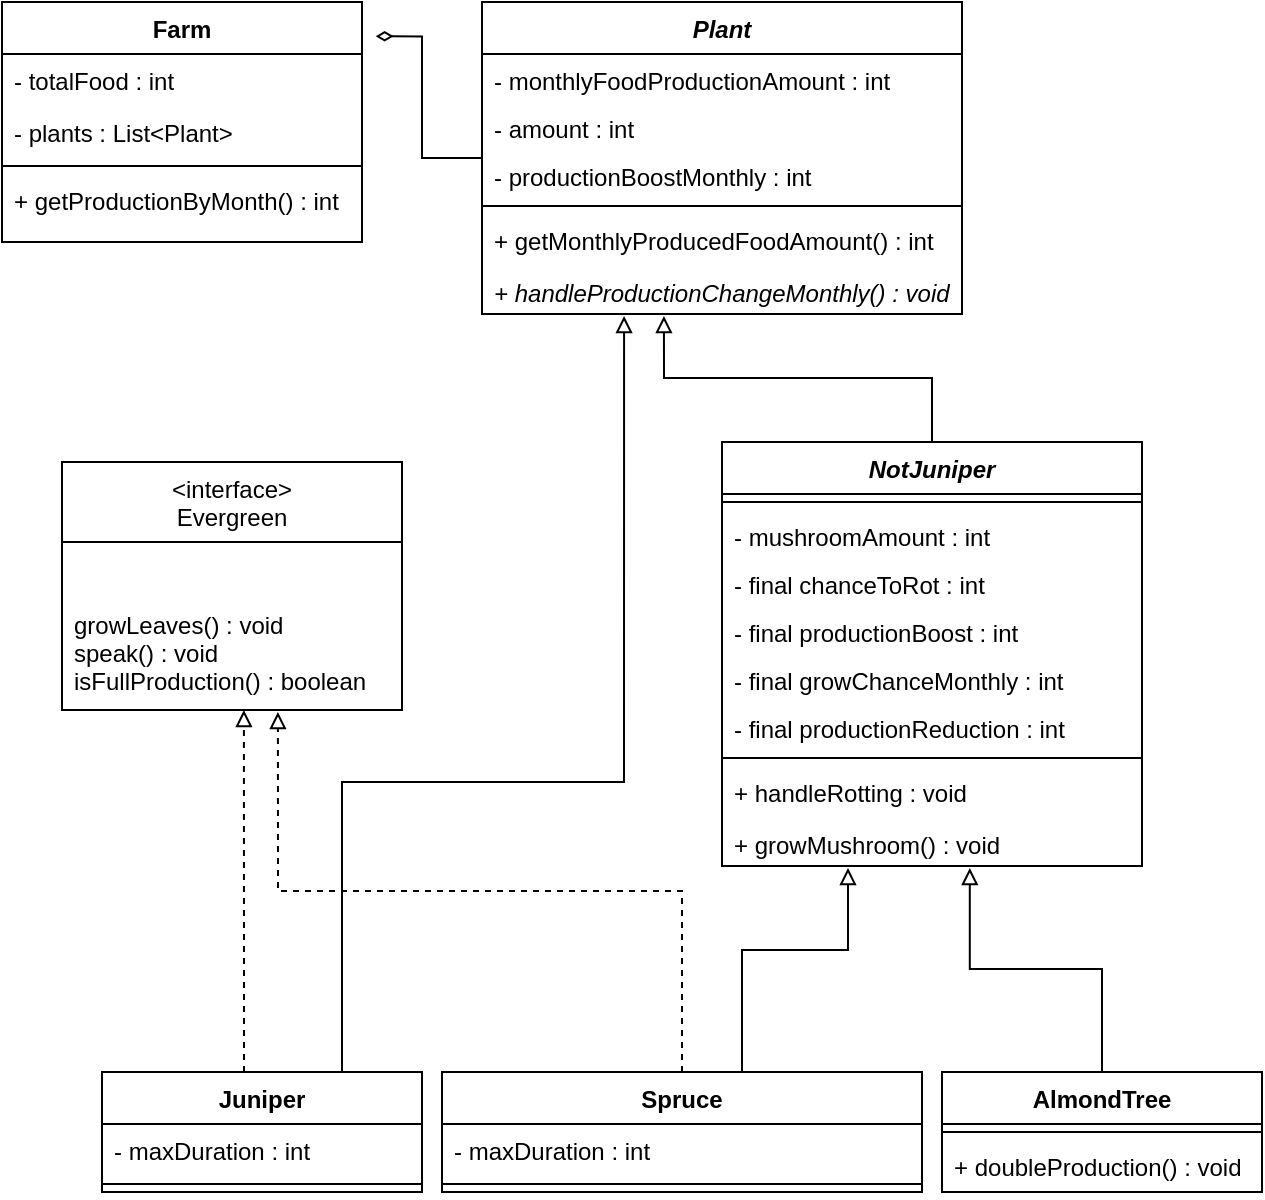 <mxfile version="16.4.5" type="device"><diagram id="1eZeaXIw8c6h7KsZ9wku" name="Page-1"><mxGraphModel dx="1022" dy="1651" grid="1" gridSize="10" guides="1" tooltips="1" connect="1" arrows="1" fold="1" page="1" pageScale="1" pageWidth="827" pageHeight="1169" math="0" shadow="0"><root><mxCell id="0"/><mxCell id="1" parent="0"/><mxCell id="NwkV8Lz20O53GaEkoL5P-74" style="edgeStyle=orthogonalEdgeStyle;rounded=0;orthogonalLoop=1;jettySize=auto;html=1;entryX=0.59;entryY=1.042;entryDx=0;entryDy=0;entryPerimeter=0;endArrow=block;endFill=0;" edge="1" parent="1" source="NwkV8Lz20O53GaEkoL5P-1" target="NwkV8Lz20O53GaEkoL5P-34"><mxGeometry relative="1" as="geometry"/></mxCell><mxCell id="NwkV8Lz20O53GaEkoL5P-1" value="AlmondTree" style="swimlane;fontStyle=1;align=center;verticalAlign=top;childLayout=stackLayout;horizontal=1;startSize=26;horizontalStack=0;resizeParent=1;resizeParentMax=0;resizeLast=0;collapsible=1;marginBottom=0;" vertex="1" parent="1"><mxGeometry x="470" y="525" width="160" height="60" as="geometry"/></mxCell><mxCell id="NwkV8Lz20O53GaEkoL5P-3" value="" style="line;strokeWidth=1;fillColor=none;align=left;verticalAlign=middle;spacingTop=-1;spacingLeft=3;spacingRight=3;rotatable=0;labelPosition=right;points=[];portConstraint=eastwest;" vertex="1" parent="NwkV8Lz20O53GaEkoL5P-1"><mxGeometry y="26" width="160" height="8" as="geometry"/></mxCell><mxCell id="NwkV8Lz20O53GaEkoL5P-4" value="+ doubleProduction() : void" style="text;strokeColor=none;fillColor=none;align=left;verticalAlign=top;spacingLeft=4;spacingRight=4;overflow=hidden;rotatable=0;points=[[0,0.5],[1,0.5]];portConstraint=eastwest;" vertex="1" parent="NwkV8Lz20O53GaEkoL5P-1"><mxGeometry y="34" width="160" height="26" as="geometry"/></mxCell><mxCell id="NwkV8Lz20O53GaEkoL5P-55" style="edgeStyle=orthogonalEdgeStyle;rounded=0;orthogonalLoop=1;jettySize=auto;html=1;entryX=0.635;entryY=1.012;entryDx=0;entryDy=0;entryPerimeter=0;dashed=1;endArrow=block;endFill=0;" edge="1" parent="1" source="NwkV8Lz20O53GaEkoL5P-6" target="NwkV8Lz20O53GaEkoL5P-28"><mxGeometry relative="1" as="geometry"/></mxCell><mxCell id="NwkV8Lz20O53GaEkoL5P-73" style="edgeStyle=orthogonalEdgeStyle;rounded=0;orthogonalLoop=1;jettySize=auto;html=1;entryX=0.3;entryY=1.042;entryDx=0;entryDy=0;entryPerimeter=0;endArrow=block;endFill=0;" edge="1" parent="1" source="NwkV8Lz20O53GaEkoL5P-6" target="NwkV8Lz20O53GaEkoL5P-34"><mxGeometry relative="1" as="geometry"><Array as="points"><mxPoint x="370" y="464"/><mxPoint x="423" y="464"/></Array></mxGeometry></mxCell><mxCell id="NwkV8Lz20O53GaEkoL5P-6" value="Spruce" style="swimlane;fontStyle=1;align=center;verticalAlign=top;childLayout=stackLayout;horizontal=1;startSize=26;horizontalStack=0;resizeParent=1;resizeParentMax=0;resizeLast=0;collapsible=1;marginBottom=0;" vertex="1" parent="1"><mxGeometry x="220" y="525" width="240" height="60" as="geometry"/></mxCell><mxCell id="NwkV8Lz20O53GaEkoL5P-76" value="- maxDuration : int " style="text;strokeColor=none;fillColor=none;align=left;verticalAlign=top;spacingLeft=4;spacingRight=4;overflow=hidden;rotatable=0;points=[[0,0.5],[1,0.5]];portConstraint=eastwest;" vertex="1" parent="NwkV8Lz20O53GaEkoL5P-6"><mxGeometry y="26" width="240" height="26" as="geometry"/></mxCell><mxCell id="NwkV8Lz20O53GaEkoL5P-8" value="" style="line;strokeWidth=1;fillColor=none;align=left;verticalAlign=middle;spacingTop=-1;spacingLeft=3;spacingRight=3;rotatable=0;labelPosition=right;points=[];portConstraint=eastwest;" vertex="1" parent="NwkV8Lz20O53GaEkoL5P-6"><mxGeometry y="52" width="240" height="8" as="geometry"/></mxCell><mxCell id="NwkV8Lz20O53GaEkoL5P-53" style="edgeStyle=orthogonalEdgeStyle;rounded=0;orthogonalLoop=1;jettySize=auto;html=1;entryX=0.535;entryY=1;entryDx=0;entryDy=0;entryPerimeter=0;dashed=1;endArrow=block;endFill=0;" edge="1" parent="1" source="NwkV8Lz20O53GaEkoL5P-10" target="NwkV8Lz20O53GaEkoL5P-28"><mxGeometry relative="1" as="geometry"><Array as="points"><mxPoint x="121" y="480"/><mxPoint x="121" y="480"/></Array></mxGeometry></mxCell><mxCell id="NwkV8Lz20O53GaEkoL5P-60" style="edgeStyle=orthogonalEdgeStyle;rounded=0;orthogonalLoop=1;jettySize=auto;html=1;entryX=0.296;entryY=1.042;entryDx=0;entryDy=0;entryPerimeter=0;endArrow=block;endFill=0;" edge="1" parent="1" source="NwkV8Lz20O53GaEkoL5P-10" target="NwkV8Lz20O53GaEkoL5P-17"><mxGeometry relative="1" as="geometry"><Array as="points"><mxPoint x="170" y="380"/><mxPoint x="311" y="380"/></Array></mxGeometry></mxCell><mxCell id="NwkV8Lz20O53GaEkoL5P-10" value="Juniper" style="swimlane;fontStyle=1;align=center;verticalAlign=top;childLayout=stackLayout;horizontal=1;startSize=26;horizontalStack=0;resizeParent=1;resizeParentMax=0;resizeLast=0;collapsible=1;marginBottom=0;" vertex="1" parent="1"><mxGeometry x="50" y="525" width="160" height="60" as="geometry"/></mxCell><mxCell id="NwkV8Lz20O53GaEkoL5P-77" value="- maxDuration : int " style="text;strokeColor=none;fillColor=none;align=left;verticalAlign=top;spacingLeft=4;spacingRight=4;overflow=hidden;rotatable=0;points=[[0,0.5],[1,0.5]];portConstraint=eastwest;" vertex="1" parent="NwkV8Lz20O53GaEkoL5P-10"><mxGeometry y="26" width="160" height="26" as="geometry"/></mxCell><mxCell id="NwkV8Lz20O53GaEkoL5P-12" value="" style="line;strokeWidth=1;fillColor=none;align=left;verticalAlign=middle;spacingTop=-1;spacingLeft=3;spacingRight=3;rotatable=0;labelPosition=right;points=[];portConstraint=eastwest;" vertex="1" parent="NwkV8Lz20O53GaEkoL5P-10"><mxGeometry y="52" width="160" height="8" as="geometry"/></mxCell><mxCell id="NwkV8Lz20O53GaEkoL5P-64" style="edgeStyle=orthogonalEdgeStyle;rounded=0;orthogonalLoop=1;jettySize=auto;html=1;entryX=1.038;entryY=0.143;entryDx=0;entryDy=0;entryPerimeter=0;endArrow=diamondThin;endFill=0;" edge="1" parent="1" source="NwkV8Lz20O53GaEkoL5P-14" target="NwkV8Lz20O53GaEkoL5P-18"><mxGeometry relative="1" as="geometry"/></mxCell><mxCell id="NwkV8Lz20O53GaEkoL5P-14" value="Plant" style="swimlane;fontStyle=3;align=center;verticalAlign=top;childLayout=stackLayout;horizontal=1;startSize=26;horizontalStack=0;resizeParent=1;resizeParentMax=0;resizeLast=0;collapsible=1;marginBottom=0;" vertex="1" parent="1"><mxGeometry x="240" y="-10" width="240" height="156" as="geometry"/></mxCell><mxCell id="NwkV8Lz20O53GaEkoL5P-15" value="- monthlyFoodProductionAmount : int" style="text;strokeColor=none;fillColor=none;align=left;verticalAlign=top;spacingLeft=4;spacingRight=4;overflow=hidden;rotatable=0;points=[[0,0.5],[1,0.5]];portConstraint=eastwest;" vertex="1" parent="NwkV8Lz20O53GaEkoL5P-14"><mxGeometry y="26" width="240" height="24" as="geometry"/></mxCell><mxCell id="NwkV8Lz20O53GaEkoL5P-24" value="- amount : int" style="text;strokeColor=none;fillColor=none;align=left;verticalAlign=top;spacingLeft=4;spacingRight=4;overflow=hidden;rotatable=0;points=[[0,0.5],[1,0.5]];portConstraint=eastwest;" vertex="1" parent="NwkV8Lz20O53GaEkoL5P-14"><mxGeometry y="50" width="240" height="24" as="geometry"/></mxCell><mxCell id="NwkV8Lz20O53GaEkoL5P-52" value="- productionBoostMonthly : int" style="text;strokeColor=none;fillColor=none;align=left;verticalAlign=top;spacingLeft=4;spacingRight=4;overflow=hidden;rotatable=0;points=[[0,0.5],[1,0.5]];portConstraint=eastwest;" vertex="1" parent="NwkV8Lz20O53GaEkoL5P-14"><mxGeometry y="74" width="240" height="24" as="geometry"/></mxCell><mxCell id="NwkV8Lz20O53GaEkoL5P-16" value="" style="line;strokeWidth=1;fillColor=none;align=left;verticalAlign=middle;spacingTop=-1;spacingLeft=3;spacingRight=3;rotatable=0;labelPosition=right;points=[];portConstraint=eastwest;" vertex="1" parent="NwkV8Lz20O53GaEkoL5P-14"><mxGeometry y="98" width="240" height="8" as="geometry"/></mxCell><mxCell id="NwkV8Lz20O53GaEkoL5P-9" value="+ getMonthlyProducedFoodAmount() : int" style="text;strokeColor=none;fillColor=none;align=left;verticalAlign=top;spacingLeft=4;spacingRight=4;overflow=hidden;rotatable=0;points=[[0,0.5],[1,0.5]];portConstraint=eastwest;" vertex="1" parent="NwkV8Lz20O53GaEkoL5P-14"><mxGeometry y="106" width="240" height="26" as="geometry"/></mxCell><mxCell id="NwkV8Lz20O53GaEkoL5P-17" value="+ handleProductionChangeMonthly() : void" style="text;strokeColor=none;fillColor=none;align=left;verticalAlign=top;spacingLeft=4;spacingRight=4;overflow=hidden;rotatable=0;points=[[0,0.5],[1,0.5]];portConstraint=eastwest;fontStyle=2" vertex="1" parent="NwkV8Lz20O53GaEkoL5P-14"><mxGeometry y="132" width="240" height="24" as="geometry"/></mxCell><mxCell id="NwkV8Lz20O53GaEkoL5P-18" value="Farm" style="swimlane;fontStyle=1;align=center;verticalAlign=top;childLayout=stackLayout;horizontal=1;startSize=26;horizontalStack=0;resizeParent=1;resizeParentMax=0;resizeLast=0;collapsible=1;marginBottom=0;" vertex="1" parent="1"><mxGeometry y="-10" width="180" height="120" as="geometry"/></mxCell><mxCell id="NwkV8Lz20O53GaEkoL5P-19" value="- totalFood : int" style="text;strokeColor=none;fillColor=none;align=left;verticalAlign=top;spacingLeft=4;spacingRight=4;overflow=hidden;rotatable=0;points=[[0,0.5],[1,0.5]];portConstraint=eastwest;" vertex="1" parent="NwkV8Lz20O53GaEkoL5P-18"><mxGeometry y="26" width="180" height="26" as="geometry"/></mxCell><mxCell id="NwkV8Lz20O53GaEkoL5P-51" value="- plants : List&lt;Plant&gt;" style="text;strokeColor=none;fillColor=none;align=left;verticalAlign=top;spacingLeft=4;spacingRight=4;overflow=hidden;rotatable=0;points=[[0,0.5],[1,0.5]];portConstraint=eastwest;" vertex="1" parent="NwkV8Lz20O53GaEkoL5P-18"><mxGeometry y="52" width="180" height="26" as="geometry"/></mxCell><mxCell id="NwkV8Lz20O53GaEkoL5P-20" value="" style="line;strokeWidth=1;fillColor=none;align=left;verticalAlign=middle;spacingTop=-1;spacingLeft=3;spacingRight=3;rotatable=0;labelPosition=right;points=[];portConstraint=eastwest;" vertex="1" parent="NwkV8Lz20O53GaEkoL5P-18"><mxGeometry y="78" width="180" height="8" as="geometry"/></mxCell><mxCell id="NwkV8Lz20O53GaEkoL5P-21" value="+ getProductionByMonth() : int" style="text;strokeColor=none;fillColor=none;align=left;verticalAlign=top;spacingLeft=4;spacingRight=4;overflow=hidden;rotatable=0;points=[[0,0.5],[1,0.5]];portConstraint=eastwest;" vertex="1" parent="NwkV8Lz20O53GaEkoL5P-18"><mxGeometry y="86" width="180" height="34" as="geometry"/></mxCell><mxCell id="NwkV8Lz20O53GaEkoL5P-25" value="&lt;interface&gt;&#10;Evergreen" style="swimlane;fontStyle=0;childLayout=stackLayout;horizontal=1;startSize=40;fillColor=none;horizontalStack=0;resizeParent=1;resizeParentMax=0;resizeLast=0;collapsible=1;marginBottom=0;" vertex="1" parent="1"><mxGeometry x="30" y="220" width="170" height="124" as="geometry"/></mxCell><mxCell id="NwkV8Lz20O53GaEkoL5P-28" value="&#10;&#10;growLeaves() : void&#10;speak() : void&#10;isFullProduction() : boolean" style="text;strokeColor=none;fillColor=none;align=left;verticalAlign=top;spacingLeft=4;spacingRight=4;overflow=hidden;rotatable=0;points=[[0,0.5],[1,0.5]];portConstraint=eastwest;" vertex="1" parent="NwkV8Lz20O53GaEkoL5P-25"><mxGeometry y="40" width="170" height="84" as="geometry"/></mxCell><mxCell id="NwkV8Lz20O53GaEkoL5P-61" style="edgeStyle=orthogonalEdgeStyle;rounded=0;orthogonalLoop=1;jettySize=auto;html=1;entryX=0.379;entryY=1.042;entryDx=0;entryDy=0;entryPerimeter=0;endArrow=block;endFill=0;" edge="1" parent="1" source="NwkV8Lz20O53GaEkoL5P-29" target="NwkV8Lz20O53GaEkoL5P-17"><mxGeometry relative="1" as="geometry"/></mxCell><mxCell id="NwkV8Lz20O53GaEkoL5P-29" value="NotJuniper" style="swimlane;fontStyle=3;align=center;verticalAlign=top;childLayout=stackLayout;horizontal=1;startSize=26;horizontalStack=0;resizeParent=1;resizeParentMax=0;resizeLast=0;collapsible=1;marginBottom=0;" vertex="1" parent="1"><mxGeometry x="360" y="210" width="210" height="212" as="geometry"/></mxCell><mxCell id="NwkV8Lz20O53GaEkoL5P-32" value="" style="line;strokeWidth=1;fillColor=none;align=left;verticalAlign=middle;spacingTop=-1;spacingLeft=3;spacingRight=3;rotatable=0;labelPosition=right;points=[];portConstraint=eastwest;" vertex="1" parent="NwkV8Lz20O53GaEkoL5P-29"><mxGeometry y="26" width="210" height="8" as="geometry"/></mxCell><mxCell id="NwkV8Lz20O53GaEkoL5P-41" value="- mushroomAmount : int" style="text;strokeColor=none;fillColor=none;align=left;verticalAlign=top;spacingLeft=4;spacingRight=4;overflow=hidden;rotatable=0;points=[[0,0.5],[1,0.5]];portConstraint=eastwest;" vertex="1" parent="NwkV8Lz20O53GaEkoL5P-29"><mxGeometry y="34" width="210" height="24" as="geometry"/></mxCell><mxCell id="NwkV8Lz20O53GaEkoL5P-48" value="- final chanceToRot : int" style="text;strokeColor=none;fillColor=none;align=left;verticalAlign=top;spacingLeft=4;spacingRight=4;overflow=hidden;rotatable=0;points=[[0,0.5],[1,0.5]];portConstraint=eastwest;" vertex="1" parent="NwkV8Lz20O53GaEkoL5P-29"><mxGeometry y="58" width="210" height="24" as="geometry"/></mxCell><mxCell id="NwkV8Lz20O53GaEkoL5P-40" value="- final productionBoost : int" style="text;strokeColor=none;fillColor=none;align=left;verticalAlign=top;spacingLeft=4;spacingRight=4;overflow=hidden;rotatable=0;points=[[0,0.5],[1,0.5]];portConstraint=eastwest;" vertex="1" parent="NwkV8Lz20O53GaEkoL5P-29"><mxGeometry y="82" width="210" height="24" as="geometry"/></mxCell><mxCell id="NwkV8Lz20O53GaEkoL5P-42" value="- final growChanceMonthly : int" style="text;strokeColor=none;fillColor=none;align=left;verticalAlign=top;spacingLeft=4;spacingRight=4;overflow=hidden;rotatable=0;points=[[0,0.5],[1,0.5]];portConstraint=eastwest;" vertex="1" parent="NwkV8Lz20O53GaEkoL5P-29"><mxGeometry y="106" width="210" height="24" as="geometry"/></mxCell><mxCell id="NwkV8Lz20O53GaEkoL5P-49" value="- final productionReduction : int" style="text;strokeColor=none;fillColor=none;align=left;verticalAlign=top;spacingLeft=4;spacingRight=4;overflow=hidden;rotatable=0;points=[[0,0.5],[1,0.5]];portConstraint=eastwest;" vertex="1" parent="NwkV8Lz20O53GaEkoL5P-29"><mxGeometry y="130" width="210" height="24" as="geometry"/></mxCell><mxCell id="NwkV8Lz20O53GaEkoL5P-72" value="" style="line;strokeWidth=1;fillColor=none;align=left;verticalAlign=middle;spacingTop=-1;spacingLeft=3;spacingRight=3;rotatable=0;labelPosition=right;points=[];portConstraint=eastwest;" vertex="1" parent="NwkV8Lz20O53GaEkoL5P-29"><mxGeometry y="154" width="210" height="8" as="geometry"/></mxCell><mxCell id="NwkV8Lz20O53GaEkoL5P-43" value="+ handleRotting : void" style="text;strokeColor=none;fillColor=none;align=left;verticalAlign=top;spacingLeft=4;spacingRight=4;overflow=hidden;rotatable=0;points=[[0,0.5],[1,0.5]];portConstraint=eastwest;" vertex="1" parent="NwkV8Lz20O53GaEkoL5P-29"><mxGeometry y="162" width="210" height="26" as="geometry"/></mxCell><mxCell id="NwkV8Lz20O53GaEkoL5P-34" value="+ growMushroom() : void" style="text;strokeColor=none;fillColor=none;align=left;verticalAlign=top;spacingLeft=4;spacingRight=4;overflow=hidden;rotatable=0;points=[[0,0.5],[1,0.5]];portConstraint=eastwest;" vertex="1" parent="NwkV8Lz20O53GaEkoL5P-29"><mxGeometry y="188" width="210" height="24" as="geometry"/></mxCell></root></mxGraphModel></diagram></mxfile>